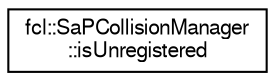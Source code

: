 digraph "Graphical Class Hierarchy"
{
  edge [fontname="FreeSans",fontsize="10",labelfontname="FreeSans",labelfontsize="10"];
  node [fontname="FreeSans",fontsize="10",shape=record];
  rankdir="LR";
  Node1 [label="fcl::SaPCollisionManager\l::isUnregistered",height=0.2,width=0.4,color="black", fillcolor="white", style="filled",URL="$a00079.html",tooltip="Functor to help unregister one object. "];
}
